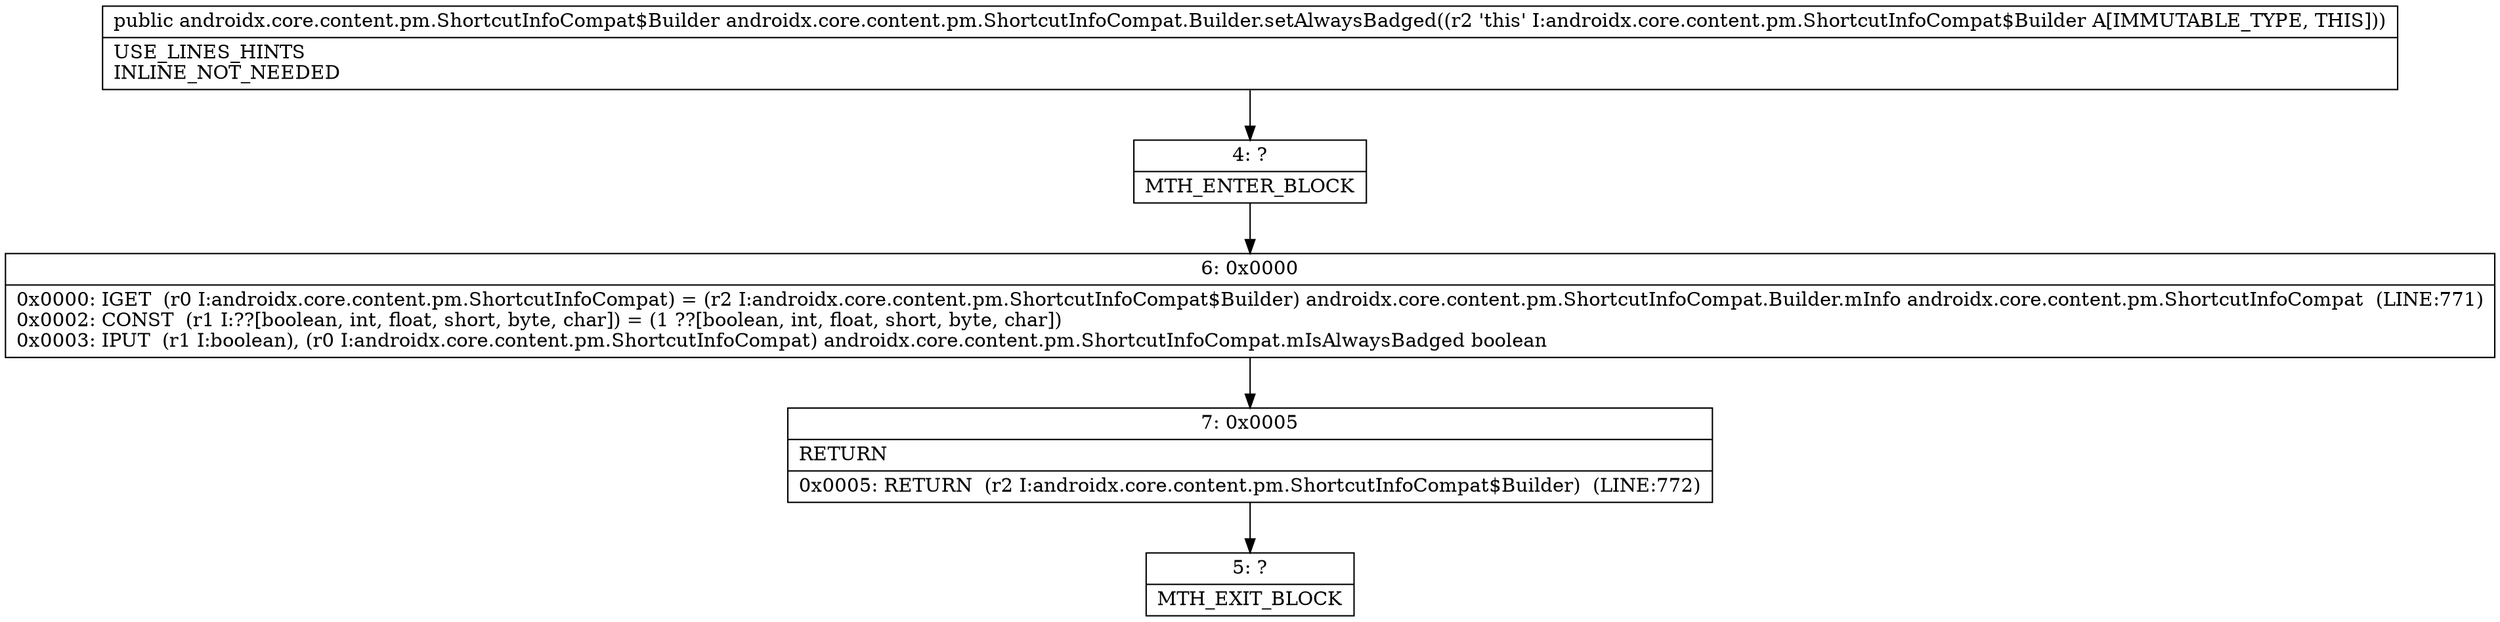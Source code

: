 digraph "CFG forandroidx.core.content.pm.ShortcutInfoCompat.Builder.setAlwaysBadged()Landroidx\/core\/content\/pm\/ShortcutInfoCompat$Builder;" {
Node_4 [shape=record,label="{4\:\ ?|MTH_ENTER_BLOCK\l}"];
Node_6 [shape=record,label="{6\:\ 0x0000|0x0000: IGET  (r0 I:androidx.core.content.pm.ShortcutInfoCompat) = (r2 I:androidx.core.content.pm.ShortcutInfoCompat$Builder) androidx.core.content.pm.ShortcutInfoCompat.Builder.mInfo androidx.core.content.pm.ShortcutInfoCompat  (LINE:771)\l0x0002: CONST  (r1 I:??[boolean, int, float, short, byte, char]) = (1 ??[boolean, int, float, short, byte, char]) \l0x0003: IPUT  (r1 I:boolean), (r0 I:androidx.core.content.pm.ShortcutInfoCompat) androidx.core.content.pm.ShortcutInfoCompat.mIsAlwaysBadged boolean \l}"];
Node_7 [shape=record,label="{7\:\ 0x0005|RETURN\l|0x0005: RETURN  (r2 I:androidx.core.content.pm.ShortcutInfoCompat$Builder)  (LINE:772)\l}"];
Node_5 [shape=record,label="{5\:\ ?|MTH_EXIT_BLOCK\l}"];
MethodNode[shape=record,label="{public androidx.core.content.pm.ShortcutInfoCompat$Builder androidx.core.content.pm.ShortcutInfoCompat.Builder.setAlwaysBadged((r2 'this' I:androidx.core.content.pm.ShortcutInfoCompat$Builder A[IMMUTABLE_TYPE, THIS]))  | USE_LINES_HINTS\lINLINE_NOT_NEEDED\l}"];
MethodNode -> Node_4;Node_4 -> Node_6;
Node_6 -> Node_7;
Node_7 -> Node_5;
}


